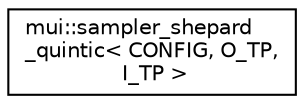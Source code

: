 digraph "Graphical Class Hierarchy"
{
 // LATEX_PDF_SIZE
  edge [fontname="Helvetica",fontsize="10",labelfontname="Helvetica",labelfontsize="10"];
  node [fontname="Helvetica",fontsize="10",shape=record];
  rankdir="LR";
  Node0 [label="mui::sampler_shepard\l_quintic\< CONFIG, O_TP,\l I_TP \>",height=0.2,width=0.4,color="black", fillcolor="white", style="filled",URL="$classmui_1_1sampler__shepard__quintic.html",tooltip=" "];
}

